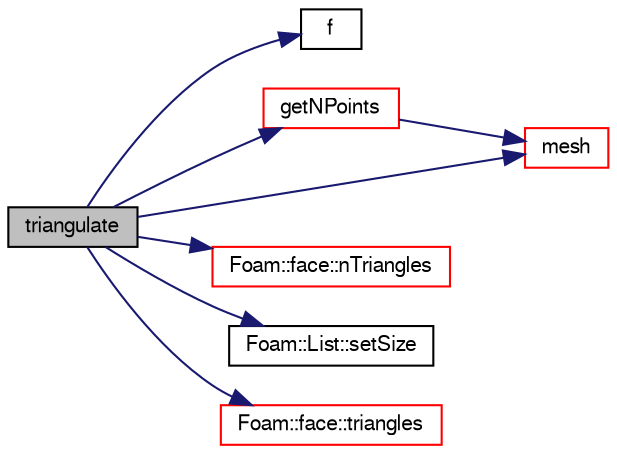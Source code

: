 digraph "triangulate"
{
  bgcolor="transparent";
  edge [fontname="FreeSans",fontsize="10",labelfontname="FreeSans",labelfontsize="10"];
  node [fontname="FreeSans",fontsize="10",shape=record];
  rankdir="LR";
  Node2913 [label="triangulate",height=0.2,width=0.4,color="black", fillcolor="grey75", style="filled", fontcolor="black"];
  Node2913 -> Node2914 [color="midnightblue",fontsize="10",style="solid",fontname="FreeSans"];
  Node2914 [label="f",height=0.2,width=0.4,color="black",URL="$a17900.html#a888be93833ac7a23170555c69c690288"];
  Node2913 -> Node2915 [color="midnightblue",fontsize="10",style="solid",fontname="FreeSans"];
  Node2915 [label="getNPoints",height=0.2,width=0.4,color="red",URL="$a21430.html#aa7e0e0713c6c7f896c9f291b43461702",tooltip="Number of points used in face subset. "];
  Node2915 -> Node2916 [color="midnightblue",fontsize="10",style="solid",fontname="FreeSans"];
  Node2916 [label="mesh",height=0.2,width=0.4,color="red",URL="$a21430.html#a6d5e6463d124593c34d8d925916d41d7"];
  Node2913 -> Node2916 [color="midnightblue",fontsize="10",style="solid",fontname="FreeSans"];
  Node2913 -> Node2965 [color="midnightblue",fontsize="10",style="solid",fontname="FreeSans"];
  Node2965 [label="Foam::face::nTriangles",height=0.2,width=0.4,color="red",URL="$a27218.html#ab82447e0cf16c46d3855de6a5d4ffda8",tooltip="Number of triangles after splitting. "];
  Node2913 -> Node2963 [color="midnightblue",fontsize="10",style="solid",fontname="FreeSans"];
  Node2963 [label="Foam::List::setSize",height=0.2,width=0.4,color="black",URL="$a25694.html#aedb985ffeaf1bdbfeccc2a8730405703",tooltip="Reset size of List. "];
  Node2913 -> Node2968 [color="midnightblue",fontsize="10",style="solid",fontname="FreeSans"];
  Node2968 [label="Foam::face::triangles",height=0.2,width=0.4,color="red",URL="$a27218.html#a1fd94ce8c25a3a8b555070a903a99dfb",tooltip="Split into triangles using existing points. "];
}
